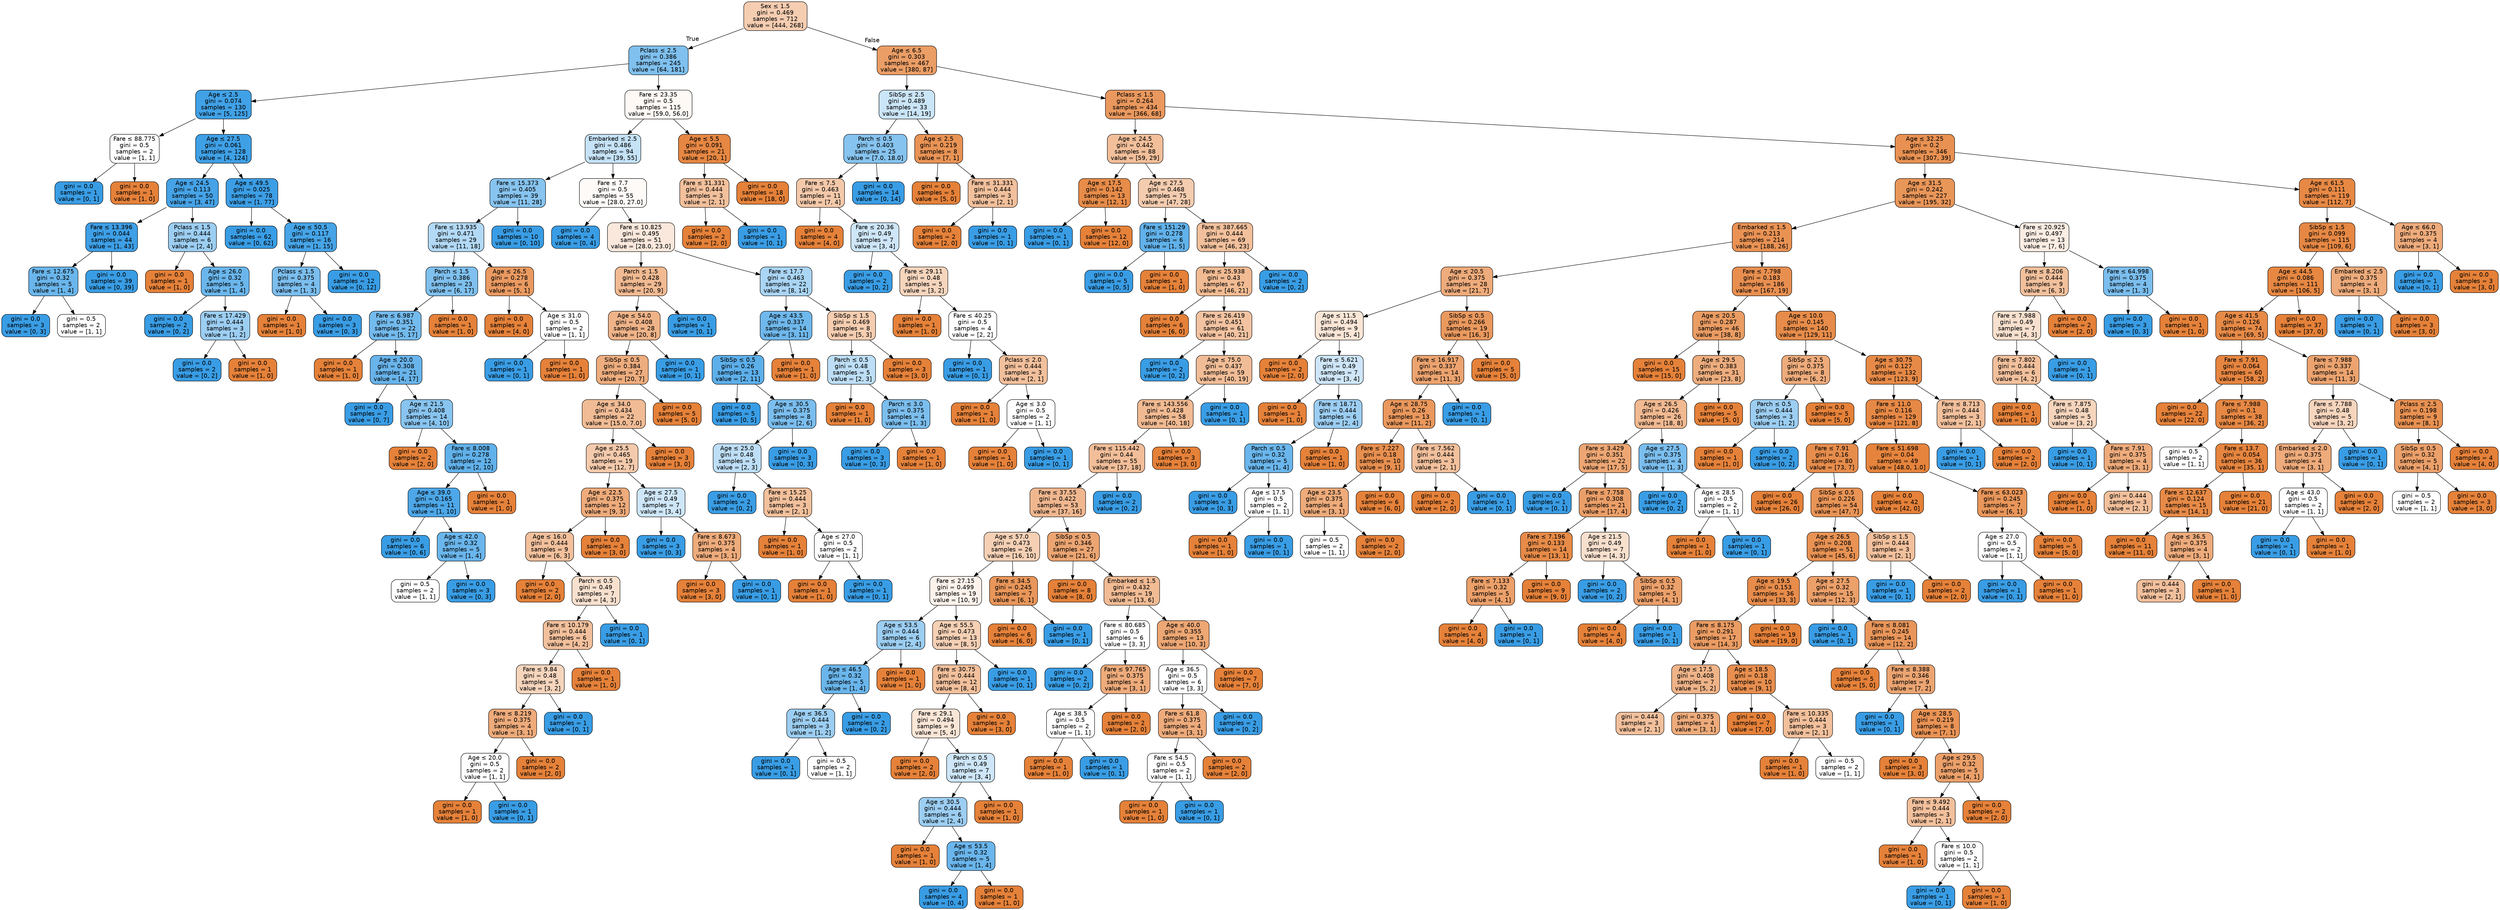 digraph Tree {
node [shape=box, style="filled, rounded", color="black", fontname="helvetica"] ;
edge [fontname="helvetica"] ;
0 [label=<Sex &le; 1.5<br/>gini = 0.469<br/>samples = 712<br/>value = [444, 268]>, fillcolor="#f5cdb1"] ;
1 [label=<Pclass &le; 2.5<br/>gini = 0.386<br/>samples = 245<br/>value = [64, 181]>, fillcolor="#7fc0ee"] ;
0 -> 1 [labeldistance=2.5, labelangle=45, headlabel="True"] ;
2 [label=<Age &le; 2.5<br/>gini = 0.074<br/>samples = 130<br/>value = [5, 125]>, fillcolor="#41a1e6"] ;
1 -> 2 ;
3 [label=<Fare &le; 88.775<br/>gini = 0.5<br/>samples = 2<br/>value = [1, 1]>, fillcolor="#ffffff"] ;
2 -> 3 ;
4 [label=<gini = 0.0<br/>samples = 1<br/>value = [0, 1]>, fillcolor="#399de5"] ;
3 -> 4 ;
5 [label=<gini = 0.0<br/>samples = 1<br/>value = [1, 0]>, fillcolor="#e58139"] ;
3 -> 5 ;
6 [label=<Age &le; 27.5<br/>gini = 0.061<br/>samples = 128<br/>value = [4, 124]>, fillcolor="#3fa0e6"] ;
2 -> 6 ;
7 [label=<Age &le; 24.5<br/>gini = 0.113<br/>samples = 50<br/>value = [3, 47]>, fillcolor="#46a3e7"] ;
6 -> 7 ;
8 [label=<Fare &le; 13.396<br/>gini = 0.044<br/>samples = 44<br/>value = [1, 43]>, fillcolor="#3e9fe6"] ;
7 -> 8 ;
9 [label=<Fare &le; 12.675<br/>gini = 0.32<br/>samples = 5<br/>value = [1, 4]>, fillcolor="#6ab6ec"] ;
8 -> 9 ;
10 [label=<gini = 0.0<br/>samples = 3<br/>value = [0, 3]>, fillcolor="#399de5"] ;
9 -> 10 ;
11 [label=<gini = 0.5<br/>samples = 2<br/>value = [1, 1]>, fillcolor="#ffffff"] ;
9 -> 11 ;
12 [label=<gini = 0.0<br/>samples = 39<br/>value = [0, 39]>, fillcolor="#399de5"] ;
8 -> 12 ;
13 [label=<Pclass &le; 1.5<br/>gini = 0.444<br/>samples = 6<br/>value = [2, 4]>, fillcolor="#9ccef2"] ;
7 -> 13 ;
14 [label=<gini = 0.0<br/>samples = 1<br/>value = [1, 0]>, fillcolor="#e58139"] ;
13 -> 14 ;
15 [label=<Age &le; 26.0<br/>gini = 0.32<br/>samples = 5<br/>value = [1, 4]>, fillcolor="#6ab6ec"] ;
13 -> 15 ;
16 [label=<gini = 0.0<br/>samples = 2<br/>value = [0, 2]>, fillcolor="#399de5"] ;
15 -> 16 ;
17 [label=<Fare &le; 17.429<br/>gini = 0.444<br/>samples = 3<br/>value = [1, 2]>, fillcolor="#9ccef2"] ;
15 -> 17 ;
18 [label=<gini = 0.0<br/>samples = 2<br/>value = [0, 2]>, fillcolor="#399de5"] ;
17 -> 18 ;
19 [label=<gini = 0.0<br/>samples = 1<br/>value = [1, 0]>, fillcolor="#e58139"] ;
17 -> 19 ;
20 [label=<Age &le; 49.5<br/>gini = 0.025<br/>samples = 78<br/>value = [1, 77]>, fillcolor="#3c9ee5"] ;
6 -> 20 ;
21 [label=<gini = 0.0<br/>samples = 62<br/>value = [0, 62]>, fillcolor="#399de5"] ;
20 -> 21 ;
22 [label=<Age &le; 50.5<br/>gini = 0.117<br/>samples = 16<br/>value = [1, 15]>, fillcolor="#46a4e7"] ;
20 -> 22 ;
23 [label=<Pclass &le; 1.5<br/>gini = 0.375<br/>samples = 4<br/>value = [1, 3]>, fillcolor="#7bbeee"] ;
22 -> 23 ;
24 [label=<gini = 0.0<br/>samples = 1<br/>value = [1, 0]>, fillcolor="#e58139"] ;
23 -> 24 ;
25 [label=<gini = 0.0<br/>samples = 3<br/>value = [0, 3]>, fillcolor="#399de5"] ;
23 -> 25 ;
26 [label=<gini = 0.0<br/>samples = 12<br/>value = [0, 12]>, fillcolor="#399de5"] ;
22 -> 26 ;
27 [label=<Fare &le; 23.35<br/>gini = 0.5<br/>samples = 115<br/>value = [59.0, 56.0]>, fillcolor="#fef9f5"] ;
1 -> 27 ;
28 [label=<Embarked &le; 2.5<br/>gini = 0.486<br/>samples = 94<br/>value = [39, 55]>, fillcolor="#c5e2f7"] ;
27 -> 28 ;
29 [label=<Fare &le; 15.373<br/>gini = 0.405<br/>samples = 39<br/>value = [11, 28]>, fillcolor="#87c4ef"] ;
28 -> 29 ;
30 [label=<Fare &le; 13.935<br/>gini = 0.471<br/>samples = 29<br/>value = [11, 18]>, fillcolor="#b2d9f5"] ;
29 -> 30 ;
31 [label=<Parch &le; 1.5<br/>gini = 0.386<br/>samples = 23<br/>value = [6, 17]>, fillcolor="#7fc0ee"] ;
30 -> 31 ;
32 [label=<Fare &le; 6.987<br/>gini = 0.351<br/>samples = 22<br/>value = [5, 17]>, fillcolor="#73baed"] ;
31 -> 32 ;
33 [label=<gini = 0.0<br/>samples = 1<br/>value = [1, 0]>, fillcolor="#e58139"] ;
32 -> 33 ;
34 [label=<Age &le; 20.0<br/>gini = 0.308<br/>samples = 21<br/>value = [4, 17]>, fillcolor="#68b4eb"] ;
32 -> 34 ;
35 [label=<gini = 0.0<br/>samples = 7<br/>value = [0, 7]>, fillcolor="#399de5"] ;
34 -> 35 ;
36 [label=<Age &le; 21.5<br/>gini = 0.408<br/>samples = 14<br/>value = [4, 10]>, fillcolor="#88c4ef"] ;
34 -> 36 ;
37 [label=<gini = 0.0<br/>samples = 2<br/>value = [2, 0]>, fillcolor="#e58139"] ;
36 -> 37 ;
38 [label=<Fare &le; 8.008<br/>gini = 0.278<br/>samples = 12<br/>value = [2, 10]>, fillcolor="#61b1ea"] ;
36 -> 38 ;
39 [label=<Age &le; 39.0<br/>gini = 0.165<br/>samples = 11<br/>value = [1, 10]>, fillcolor="#4da7e8"] ;
38 -> 39 ;
40 [label=<gini = 0.0<br/>samples = 6<br/>value = [0, 6]>, fillcolor="#399de5"] ;
39 -> 40 ;
41 [label=<Age &le; 42.0<br/>gini = 0.32<br/>samples = 5<br/>value = [1, 4]>, fillcolor="#6ab6ec"] ;
39 -> 41 ;
42 [label=<gini = 0.5<br/>samples = 2<br/>value = [1, 1]>, fillcolor="#ffffff"] ;
41 -> 42 ;
43 [label=<gini = 0.0<br/>samples = 3<br/>value = [0, 3]>, fillcolor="#399de5"] ;
41 -> 43 ;
44 [label=<gini = 0.0<br/>samples = 1<br/>value = [1, 0]>, fillcolor="#e58139"] ;
38 -> 44 ;
45 [label=<gini = 0.0<br/>samples = 1<br/>value = [1, 0]>, fillcolor="#e58139"] ;
31 -> 45 ;
46 [label=<Age &le; 26.5<br/>gini = 0.278<br/>samples = 6<br/>value = [5, 1]>, fillcolor="#ea9a61"] ;
30 -> 46 ;
47 [label=<gini = 0.0<br/>samples = 4<br/>value = [4, 0]>, fillcolor="#e58139"] ;
46 -> 47 ;
48 [label=<Age &le; 31.0<br/>gini = 0.5<br/>samples = 2<br/>value = [1, 1]>, fillcolor="#ffffff"] ;
46 -> 48 ;
49 [label=<gini = 0.0<br/>samples = 1<br/>value = [0, 1]>, fillcolor="#399de5"] ;
48 -> 49 ;
50 [label=<gini = 0.0<br/>samples = 1<br/>value = [1, 0]>, fillcolor="#e58139"] ;
48 -> 50 ;
51 [label=<gini = 0.0<br/>samples = 10<br/>value = [0, 10]>, fillcolor="#399de5"] ;
29 -> 51 ;
52 [label=<Fare &le; 7.7<br/>gini = 0.5<br/>samples = 55<br/>value = [28.0, 27.0]>, fillcolor="#fefaf8"] ;
28 -> 52 ;
53 [label=<gini = 0.0<br/>samples = 4<br/>value = [0, 4]>, fillcolor="#399de5"] ;
52 -> 53 ;
54 [label=<Fare &le; 10.825<br/>gini = 0.495<br/>samples = 51<br/>value = [28.0, 23.0]>, fillcolor="#fae8dc"] ;
52 -> 54 ;
55 [label=<Parch &le; 1.5<br/>gini = 0.428<br/>samples = 29<br/>value = [20, 9]>, fillcolor="#f1ba92"] ;
54 -> 55 ;
56 [label=<Age &le; 54.0<br/>gini = 0.408<br/>samples = 28<br/>value = [20, 8]>, fillcolor="#efb388"] ;
55 -> 56 ;
57 [label=<SibSp &le; 0.5<br/>gini = 0.384<br/>samples = 27<br/>value = [20, 7]>, fillcolor="#eead7e"] ;
56 -> 57 ;
58 [label=<Age &le; 34.0<br/>gini = 0.434<br/>samples = 22<br/>value = [15.0, 7.0]>, fillcolor="#f1bc95"] ;
57 -> 58 ;
59 [label=<Age &le; 25.5<br/>gini = 0.465<br/>samples = 19<br/>value = [12, 7]>, fillcolor="#f4caac"] ;
58 -> 59 ;
60 [label=<Age &le; 22.5<br/>gini = 0.375<br/>samples = 12<br/>value = [9, 3]>, fillcolor="#eeab7b"] ;
59 -> 60 ;
61 [label=<Age &le; 16.0<br/>gini = 0.444<br/>samples = 9<br/>value = [6, 3]>, fillcolor="#f2c09c"] ;
60 -> 61 ;
62 [label=<gini = 0.0<br/>samples = 2<br/>value = [2, 0]>, fillcolor="#e58139"] ;
61 -> 62 ;
63 [label=<Parch &le; 0.5<br/>gini = 0.49<br/>samples = 7<br/>value = [4, 3]>, fillcolor="#f8e0ce"] ;
61 -> 63 ;
64 [label=<Fare &le; 10.179<br/>gini = 0.444<br/>samples = 6<br/>value = [4, 2]>, fillcolor="#f2c09c"] ;
63 -> 64 ;
65 [label=<Fare &le; 9.84<br/>gini = 0.48<br/>samples = 5<br/>value = [3, 2]>, fillcolor="#f6d5bd"] ;
64 -> 65 ;
66 [label=<Fare &le; 8.219<br/>gini = 0.375<br/>samples = 4<br/>value = [3, 1]>, fillcolor="#eeab7b"] ;
65 -> 66 ;
67 [label=<Age &le; 20.0<br/>gini = 0.5<br/>samples = 2<br/>value = [1, 1]>, fillcolor="#ffffff"] ;
66 -> 67 ;
68 [label=<gini = 0.0<br/>samples = 1<br/>value = [1, 0]>, fillcolor="#e58139"] ;
67 -> 68 ;
69 [label=<gini = 0.0<br/>samples = 1<br/>value = [0, 1]>, fillcolor="#399de5"] ;
67 -> 69 ;
70 [label=<gini = 0.0<br/>samples = 2<br/>value = [2, 0]>, fillcolor="#e58139"] ;
66 -> 70 ;
71 [label=<gini = 0.0<br/>samples = 1<br/>value = [0, 1]>, fillcolor="#399de5"] ;
65 -> 71 ;
72 [label=<gini = 0.0<br/>samples = 1<br/>value = [1, 0]>, fillcolor="#e58139"] ;
64 -> 72 ;
73 [label=<gini = 0.0<br/>samples = 1<br/>value = [0, 1]>, fillcolor="#399de5"] ;
63 -> 73 ;
74 [label=<gini = 0.0<br/>samples = 3<br/>value = [3, 0]>, fillcolor="#e58139"] ;
60 -> 74 ;
75 [label=<Age &le; 27.5<br/>gini = 0.49<br/>samples = 7<br/>value = [3, 4]>, fillcolor="#cee6f8"] ;
59 -> 75 ;
76 [label=<gini = 0.0<br/>samples = 3<br/>value = [0, 3]>, fillcolor="#399de5"] ;
75 -> 76 ;
77 [label=<Fare &le; 8.673<br/>gini = 0.375<br/>samples = 4<br/>value = [3, 1]>, fillcolor="#eeab7b"] ;
75 -> 77 ;
78 [label=<gini = 0.0<br/>samples = 3<br/>value = [3, 0]>, fillcolor="#e58139"] ;
77 -> 78 ;
79 [label=<gini = 0.0<br/>samples = 1<br/>value = [0, 1]>, fillcolor="#399de5"] ;
77 -> 79 ;
80 [label=<gini = 0.0<br/>samples = 3<br/>value = [3, 0]>, fillcolor="#e58139"] ;
58 -> 80 ;
81 [label=<gini = 0.0<br/>samples = 5<br/>value = [5, 0]>, fillcolor="#e58139"] ;
57 -> 81 ;
82 [label=<gini = 0.0<br/>samples = 1<br/>value = [0, 1]>, fillcolor="#399de5"] ;
56 -> 82 ;
83 [label=<gini = 0.0<br/>samples = 1<br/>value = [0, 1]>, fillcolor="#399de5"] ;
55 -> 83 ;
84 [label=<Fare &le; 17.7<br/>gini = 0.463<br/>samples = 22<br/>value = [8, 14]>, fillcolor="#aad5f4"] ;
54 -> 84 ;
85 [label=<Age &le; 43.5<br/>gini = 0.337<br/>samples = 14<br/>value = [3, 11]>, fillcolor="#6fb8ec"] ;
84 -> 85 ;
86 [label=<SibSp &le; 0.5<br/>gini = 0.26<br/>samples = 13<br/>value = [2, 11]>, fillcolor="#5dafea"] ;
85 -> 86 ;
87 [label=<gini = 0.0<br/>samples = 5<br/>value = [0, 5]>, fillcolor="#399de5"] ;
86 -> 87 ;
88 [label=<Age &le; 30.5<br/>gini = 0.375<br/>samples = 8<br/>value = [2, 6]>, fillcolor="#7bbeee"] ;
86 -> 88 ;
89 [label=<Age &le; 25.0<br/>gini = 0.48<br/>samples = 5<br/>value = [2, 3]>, fillcolor="#bddef6"] ;
88 -> 89 ;
90 [label=<gini = 0.0<br/>samples = 2<br/>value = [0, 2]>, fillcolor="#399de5"] ;
89 -> 90 ;
91 [label=<Fare &le; 15.25<br/>gini = 0.444<br/>samples = 3<br/>value = [2, 1]>, fillcolor="#f2c09c"] ;
89 -> 91 ;
92 [label=<gini = 0.0<br/>samples = 1<br/>value = [1, 0]>, fillcolor="#e58139"] ;
91 -> 92 ;
93 [label=<Age &le; 27.0<br/>gini = 0.5<br/>samples = 2<br/>value = [1, 1]>, fillcolor="#ffffff"] ;
91 -> 93 ;
94 [label=<gini = 0.0<br/>samples = 1<br/>value = [1, 0]>, fillcolor="#e58139"] ;
93 -> 94 ;
95 [label=<gini = 0.0<br/>samples = 1<br/>value = [0, 1]>, fillcolor="#399de5"] ;
93 -> 95 ;
96 [label=<gini = 0.0<br/>samples = 3<br/>value = [0, 3]>, fillcolor="#399de5"] ;
88 -> 96 ;
97 [label=<gini = 0.0<br/>samples = 1<br/>value = [1, 0]>, fillcolor="#e58139"] ;
85 -> 97 ;
98 [label=<SibSp &le; 1.5<br/>gini = 0.469<br/>samples = 8<br/>value = [5, 3]>, fillcolor="#f5cdb0"] ;
84 -> 98 ;
99 [label=<Parch &le; 0.5<br/>gini = 0.48<br/>samples = 5<br/>value = [2, 3]>, fillcolor="#bddef6"] ;
98 -> 99 ;
100 [label=<gini = 0.0<br/>samples = 1<br/>value = [1, 0]>, fillcolor="#e58139"] ;
99 -> 100 ;
101 [label=<Parch &le; 3.0<br/>gini = 0.375<br/>samples = 4<br/>value = [1, 3]>, fillcolor="#7bbeee"] ;
99 -> 101 ;
102 [label=<gini = 0.0<br/>samples = 3<br/>value = [0, 3]>, fillcolor="#399de5"] ;
101 -> 102 ;
103 [label=<gini = 0.0<br/>samples = 1<br/>value = [1, 0]>, fillcolor="#e58139"] ;
101 -> 103 ;
104 [label=<gini = 0.0<br/>samples = 3<br/>value = [3, 0]>, fillcolor="#e58139"] ;
98 -> 104 ;
105 [label=<Age &le; 5.5<br/>gini = 0.091<br/>samples = 21<br/>value = [20, 1]>, fillcolor="#e68743"] ;
27 -> 105 ;
106 [label=<Fare &le; 31.331<br/>gini = 0.444<br/>samples = 3<br/>value = [2, 1]>, fillcolor="#f2c09c"] ;
105 -> 106 ;
107 [label=<gini = 0.0<br/>samples = 2<br/>value = [2, 0]>, fillcolor="#e58139"] ;
106 -> 107 ;
108 [label=<gini = 0.0<br/>samples = 1<br/>value = [0, 1]>, fillcolor="#399de5"] ;
106 -> 108 ;
109 [label=<gini = 0.0<br/>samples = 18<br/>value = [18, 0]>, fillcolor="#e58139"] ;
105 -> 109 ;
110 [label=<Age &le; 6.5<br/>gini = 0.303<br/>samples = 467<br/>value = [380, 87]>, fillcolor="#eb9e66"] ;
0 -> 110 [labeldistance=2.5, labelangle=-45, headlabel="False"] ;
111 [label=<SibSp &le; 2.5<br/>gini = 0.489<br/>samples = 33<br/>value = [14, 19]>, fillcolor="#cbe5f8"] ;
110 -> 111 ;
112 [label=<Parch &le; 0.5<br/>gini = 0.403<br/>samples = 25<br/>value = [7.0, 18.0]>, fillcolor="#86c3ef"] ;
111 -> 112 ;
113 [label=<Fare &le; 7.5<br/>gini = 0.463<br/>samples = 11<br/>value = [7, 4]>, fillcolor="#f4c9aa"] ;
112 -> 113 ;
114 [label=<gini = 0.0<br/>samples = 4<br/>value = [4, 0]>, fillcolor="#e58139"] ;
113 -> 114 ;
115 [label=<Fare &le; 20.36<br/>gini = 0.49<br/>samples = 7<br/>value = [3, 4]>, fillcolor="#cee6f8"] ;
113 -> 115 ;
116 [label=<gini = 0.0<br/>samples = 2<br/>value = [0, 2]>, fillcolor="#399de5"] ;
115 -> 116 ;
117 [label=<Fare &le; 29.11<br/>gini = 0.48<br/>samples = 5<br/>value = [3, 2]>, fillcolor="#f6d5bd"] ;
115 -> 117 ;
118 [label=<gini = 0.0<br/>samples = 1<br/>value = [1, 0]>, fillcolor="#e58139"] ;
117 -> 118 ;
119 [label=<Fare &le; 40.25<br/>gini = 0.5<br/>samples = 4<br/>value = [2, 2]>, fillcolor="#ffffff"] ;
117 -> 119 ;
120 [label=<gini = 0.0<br/>samples = 1<br/>value = [0, 1]>, fillcolor="#399de5"] ;
119 -> 120 ;
121 [label=<Pclass &le; 2.0<br/>gini = 0.444<br/>samples = 3<br/>value = [2, 1]>, fillcolor="#f2c09c"] ;
119 -> 121 ;
122 [label=<gini = 0.0<br/>samples = 1<br/>value = [1, 0]>, fillcolor="#e58139"] ;
121 -> 122 ;
123 [label=<Age &le; 3.0<br/>gini = 0.5<br/>samples = 2<br/>value = [1, 1]>, fillcolor="#ffffff"] ;
121 -> 123 ;
124 [label=<gini = 0.0<br/>samples = 1<br/>value = [1, 0]>, fillcolor="#e58139"] ;
123 -> 124 ;
125 [label=<gini = 0.0<br/>samples = 1<br/>value = [0, 1]>, fillcolor="#399de5"] ;
123 -> 125 ;
126 [label=<gini = 0.0<br/>samples = 14<br/>value = [0, 14]>, fillcolor="#399de5"] ;
112 -> 126 ;
127 [label=<Age &le; 2.5<br/>gini = 0.219<br/>samples = 8<br/>value = [7, 1]>, fillcolor="#e99355"] ;
111 -> 127 ;
128 [label=<gini = 0.0<br/>samples = 5<br/>value = [5, 0]>, fillcolor="#e58139"] ;
127 -> 128 ;
129 [label=<Fare &le; 31.331<br/>gini = 0.444<br/>samples = 3<br/>value = [2, 1]>, fillcolor="#f2c09c"] ;
127 -> 129 ;
130 [label=<gini = 0.0<br/>samples = 2<br/>value = [2, 0]>, fillcolor="#e58139"] ;
129 -> 130 ;
131 [label=<gini = 0.0<br/>samples = 1<br/>value = [0, 1]>, fillcolor="#399de5"] ;
129 -> 131 ;
132 [label=<Pclass &le; 1.5<br/>gini = 0.264<br/>samples = 434<br/>value = [366, 68]>, fillcolor="#ea985e"] ;
110 -> 132 ;
133 [label=<Age &le; 24.5<br/>gini = 0.442<br/>samples = 88<br/>value = [59, 29]>, fillcolor="#f2bf9a"] ;
132 -> 133 ;
134 [label=<Age &le; 17.5<br/>gini = 0.142<br/>samples = 13<br/>value = [12, 1]>, fillcolor="#e78c49"] ;
133 -> 134 ;
135 [label=<gini = 0.0<br/>samples = 1<br/>value = [0, 1]>, fillcolor="#399de5"] ;
134 -> 135 ;
136 [label=<gini = 0.0<br/>samples = 12<br/>value = [12, 0]>, fillcolor="#e58139"] ;
134 -> 136 ;
137 [label=<Age &le; 27.5<br/>gini = 0.468<br/>samples = 75<br/>value = [47, 28]>, fillcolor="#f4ccaf"] ;
133 -> 137 ;
138 [label=<Fare &le; 151.29<br/>gini = 0.278<br/>samples = 6<br/>value = [1, 5]>, fillcolor="#61b1ea"] ;
137 -> 138 ;
139 [label=<gini = 0.0<br/>samples = 5<br/>value = [0, 5]>, fillcolor="#399de5"] ;
138 -> 139 ;
140 [label=<gini = 0.0<br/>samples = 1<br/>value = [1, 0]>, fillcolor="#e58139"] ;
138 -> 140 ;
141 [label=<Fare &le; 387.665<br/>gini = 0.444<br/>samples = 69<br/>value = [46, 23]>, fillcolor="#f2c09c"] ;
137 -> 141 ;
142 [label=<Fare &le; 25.938<br/>gini = 0.43<br/>samples = 67<br/>value = [46, 21]>, fillcolor="#f1bb93"] ;
141 -> 142 ;
143 [label=<gini = 0.0<br/>samples = 6<br/>value = [6, 0]>, fillcolor="#e58139"] ;
142 -> 143 ;
144 [label=<Fare &le; 26.419<br/>gini = 0.451<br/>samples = 61<br/>value = [40, 21]>, fillcolor="#f3c3a1"] ;
142 -> 144 ;
145 [label=<gini = 0.0<br/>samples = 2<br/>value = [0, 2]>, fillcolor="#399de5"] ;
144 -> 145 ;
146 [label=<Age &le; 75.0<br/>gini = 0.437<br/>samples = 59<br/>value = [40, 19]>, fillcolor="#f1bd97"] ;
144 -> 146 ;
147 [label=<Fare &le; 143.556<br/>gini = 0.428<br/>samples = 58<br/>value = [40, 18]>, fillcolor="#f1ba92"] ;
146 -> 147 ;
148 [label=<Fare &le; 115.442<br/>gini = 0.44<br/>samples = 55<br/>value = [37, 18]>, fillcolor="#f2be99"] ;
147 -> 148 ;
149 [label=<Fare &le; 37.55<br/>gini = 0.422<br/>samples = 53<br/>value = [37, 16]>, fillcolor="#f0b78f"] ;
148 -> 149 ;
150 [label=<Age &le; 57.0<br/>gini = 0.473<br/>samples = 26<br/>value = [16, 10]>, fillcolor="#f5d0b5"] ;
149 -> 150 ;
151 [label=<Fare &le; 27.15<br/>gini = 0.499<br/>samples = 19<br/>value = [10, 9]>, fillcolor="#fcf2eb"] ;
150 -> 151 ;
152 [label=<Age &le; 53.5<br/>gini = 0.444<br/>samples = 6<br/>value = [2, 4]>, fillcolor="#9ccef2"] ;
151 -> 152 ;
153 [label=<Age &le; 46.5<br/>gini = 0.32<br/>samples = 5<br/>value = [1, 4]>, fillcolor="#6ab6ec"] ;
152 -> 153 ;
154 [label=<Age &le; 36.5<br/>gini = 0.444<br/>samples = 3<br/>value = [1, 2]>, fillcolor="#9ccef2"] ;
153 -> 154 ;
155 [label=<gini = 0.0<br/>samples = 1<br/>value = [0, 1]>, fillcolor="#399de5"] ;
154 -> 155 ;
156 [label=<gini = 0.5<br/>samples = 2<br/>value = [1, 1]>, fillcolor="#ffffff"] ;
154 -> 156 ;
157 [label=<gini = 0.0<br/>samples = 2<br/>value = [0, 2]>, fillcolor="#399de5"] ;
153 -> 157 ;
158 [label=<gini = 0.0<br/>samples = 1<br/>value = [1, 0]>, fillcolor="#e58139"] ;
152 -> 158 ;
159 [label=<Age &le; 55.5<br/>gini = 0.473<br/>samples = 13<br/>value = [8, 5]>, fillcolor="#f5d0b5"] ;
151 -> 159 ;
160 [label=<Fare &le; 30.75<br/>gini = 0.444<br/>samples = 12<br/>value = [8, 4]>, fillcolor="#f2c09c"] ;
159 -> 160 ;
161 [label=<Fare &le; 29.1<br/>gini = 0.494<br/>samples = 9<br/>value = [5, 4]>, fillcolor="#fae6d7"] ;
160 -> 161 ;
162 [label=<gini = 0.0<br/>samples = 2<br/>value = [2, 0]>, fillcolor="#e58139"] ;
161 -> 162 ;
163 [label=<Parch &le; 0.5<br/>gini = 0.49<br/>samples = 7<br/>value = [3, 4]>, fillcolor="#cee6f8"] ;
161 -> 163 ;
164 [label=<Age &le; 30.5<br/>gini = 0.444<br/>samples = 6<br/>value = [2, 4]>, fillcolor="#9ccef2"] ;
163 -> 164 ;
165 [label=<gini = 0.0<br/>samples = 1<br/>value = [1, 0]>, fillcolor="#e58139"] ;
164 -> 165 ;
166 [label=<Age &le; 53.5<br/>gini = 0.32<br/>samples = 5<br/>value = [1, 4]>, fillcolor="#6ab6ec"] ;
164 -> 166 ;
167 [label=<gini = 0.0<br/>samples = 4<br/>value = [0, 4]>, fillcolor="#399de5"] ;
166 -> 167 ;
168 [label=<gini = 0.0<br/>samples = 1<br/>value = [1, 0]>, fillcolor="#e58139"] ;
166 -> 168 ;
169 [label=<gini = 0.0<br/>samples = 1<br/>value = [1, 0]>, fillcolor="#e58139"] ;
163 -> 169 ;
170 [label=<gini = 0.0<br/>samples = 3<br/>value = [3, 0]>, fillcolor="#e58139"] ;
160 -> 170 ;
171 [label=<gini = 0.0<br/>samples = 1<br/>value = [0, 1]>, fillcolor="#399de5"] ;
159 -> 171 ;
172 [label=<Fare &le; 34.5<br/>gini = 0.245<br/>samples = 7<br/>value = [6, 1]>, fillcolor="#e9965a"] ;
150 -> 172 ;
173 [label=<gini = 0.0<br/>samples = 6<br/>value = [6, 0]>, fillcolor="#e58139"] ;
172 -> 173 ;
174 [label=<gini = 0.0<br/>samples = 1<br/>value = [0, 1]>, fillcolor="#399de5"] ;
172 -> 174 ;
175 [label=<SibSp &le; 0.5<br/>gini = 0.346<br/>samples = 27<br/>value = [21, 6]>, fillcolor="#eca572"] ;
149 -> 175 ;
176 [label=<gini = 0.0<br/>samples = 8<br/>value = [8, 0]>, fillcolor="#e58139"] ;
175 -> 176 ;
177 [label=<Embarked &le; 1.5<br/>gini = 0.432<br/>samples = 19<br/>value = [13, 6]>, fillcolor="#f1bb94"] ;
175 -> 177 ;
178 [label=<Fare &le; 80.685<br/>gini = 0.5<br/>samples = 6<br/>value = [3, 3]>, fillcolor="#ffffff"] ;
177 -> 178 ;
179 [label=<gini = 0.0<br/>samples = 2<br/>value = [0, 2]>, fillcolor="#399de5"] ;
178 -> 179 ;
180 [label=<Fare &le; 97.765<br/>gini = 0.375<br/>samples = 4<br/>value = [3, 1]>, fillcolor="#eeab7b"] ;
178 -> 180 ;
181 [label=<Age &le; 38.5<br/>gini = 0.5<br/>samples = 2<br/>value = [1, 1]>, fillcolor="#ffffff"] ;
180 -> 181 ;
182 [label=<gini = 0.0<br/>samples = 1<br/>value = [1, 0]>, fillcolor="#e58139"] ;
181 -> 182 ;
183 [label=<gini = 0.0<br/>samples = 1<br/>value = [0, 1]>, fillcolor="#399de5"] ;
181 -> 183 ;
184 [label=<gini = 0.0<br/>samples = 2<br/>value = [2, 0]>, fillcolor="#e58139"] ;
180 -> 184 ;
185 [label=<Age &le; 40.0<br/>gini = 0.355<br/>samples = 13<br/>value = [10, 3]>, fillcolor="#eda774"] ;
177 -> 185 ;
186 [label=<Age &le; 36.5<br/>gini = 0.5<br/>samples = 6<br/>value = [3, 3]>, fillcolor="#ffffff"] ;
185 -> 186 ;
187 [label=<Fare &le; 61.8<br/>gini = 0.375<br/>samples = 4<br/>value = [3, 1]>, fillcolor="#eeab7b"] ;
186 -> 187 ;
188 [label=<Fare &le; 54.5<br/>gini = 0.5<br/>samples = 2<br/>value = [1, 1]>, fillcolor="#ffffff"] ;
187 -> 188 ;
189 [label=<gini = 0.0<br/>samples = 1<br/>value = [1, 0]>, fillcolor="#e58139"] ;
188 -> 189 ;
190 [label=<gini = 0.0<br/>samples = 1<br/>value = [0, 1]>, fillcolor="#399de5"] ;
188 -> 190 ;
191 [label=<gini = 0.0<br/>samples = 2<br/>value = [2, 0]>, fillcolor="#e58139"] ;
187 -> 191 ;
192 [label=<gini = 0.0<br/>samples = 2<br/>value = [0, 2]>, fillcolor="#399de5"] ;
186 -> 192 ;
193 [label=<gini = 0.0<br/>samples = 7<br/>value = [7, 0]>, fillcolor="#e58139"] ;
185 -> 193 ;
194 [label=<gini = 0.0<br/>samples = 2<br/>value = [0, 2]>, fillcolor="#399de5"] ;
148 -> 194 ;
195 [label=<gini = 0.0<br/>samples = 3<br/>value = [3, 0]>, fillcolor="#e58139"] ;
147 -> 195 ;
196 [label=<gini = 0.0<br/>samples = 1<br/>value = [0, 1]>, fillcolor="#399de5"] ;
146 -> 196 ;
197 [label=<gini = 0.0<br/>samples = 2<br/>value = [0, 2]>, fillcolor="#399de5"] ;
141 -> 197 ;
198 [label=<Age &le; 32.25<br/>gini = 0.2<br/>samples = 346<br/>value = [307, 39]>, fillcolor="#e89152"] ;
132 -> 198 ;
199 [label=<Age &le; 31.5<br/>gini = 0.242<br/>samples = 227<br/>value = [195, 32]>, fillcolor="#e99659"] ;
198 -> 199 ;
200 [label=<Embarked &le; 1.5<br/>gini = 0.213<br/>samples = 214<br/>value = [188, 26]>, fillcolor="#e99254"] ;
199 -> 200 ;
201 [label=<Age &le; 20.5<br/>gini = 0.375<br/>samples = 28<br/>value = [21, 7]>, fillcolor="#eeab7b"] ;
200 -> 201 ;
202 [label=<Age &le; 11.5<br/>gini = 0.494<br/>samples = 9<br/>value = [5, 4]>, fillcolor="#fae6d7"] ;
201 -> 202 ;
203 [label=<gini = 0.0<br/>samples = 2<br/>value = [2, 0]>, fillcolor="#e58139"] ;
202 -> 203 ;
204 [label=<Fare &le; 5.621<br/>gini = 0.49<br/>samples = 7<br/>value = [3, 4]>, fillcolor="#cee6f8"] ;
202 -> 204 ;
205 [label=<gini = 0.0<br/>samples = 1<br/>value = [1, 0]>, fillcolor="#e58139"] ;
204 -> 205 ;
206 [label=<Fare &le; 18.71<br/>gini = 0.444<br/>samples = 6<br/>value = [2, 4]>, fillcolor="#9ccef2"] ;
204 -> 206 ;
207 [label=<Parch &le; 0.5<br/>gini = 0.32<br/>samples = 5<br/>value = [1, 4]>, fillcolor="#6ab6ec"] ;
206 -> 207 ;
208 [label=<gini = 0.0<br/>samples = 3<br/>value = [0, 3]>, fillcolor="#399de5"] ;
207 -> 208 ;
209 [label=<Age &le; 17.5<br/>gini = 0.5<br/>samples = 2<br/>value = [1, 1]>, fillcolor="#ffffff"] ;
207 -> 209 ;
210 [label=<gini = 0.0<br/>samples = 1<br/>value = [1, 0]>, fillcolor="#e58139"] ;
209 -> 210 ;
211 [label=<gini = 0.0<br/>samples = 1<br/>value = [0, 1]>, fillcolor="#399de5"] ;
209 -> 211 ;
212 [label=<gini = 0.0<br/>samples = 1<br/>value = [1, 0]>, fillcolor="#e58139"] ;
206 -> 212 ;
213 [label=<SibSp &le; 0.5<br/>gini = 0.266<br/>samples = 19<br/>value = [16, 3]>, fillcolor="#ea995e"] ;
201 -> 213 ;
214 [label=<Fare &le; 16.917<br/>gini = 0.337<br/>samples = 14<br/>value = [11, 3]>, fillcolor="#eca36f"] ;
213 -> 214 ;
215 [label=<Age &le; 28.75<br/>gini = 0.26<br/>samples = 13<br/>value = [11, 2]>, fillcolor="#ea985d"] ;
214 -> 215 ;
216 [label=<Fare &le; 7.227<br/>gini = 0.18<br/>samples = 10<br/>value = [9, 1]>, fillcolor="#e88f4f"] ;
215 -> 216 ;
217 [label=<Age &le; 23.5<br/>gini = 0.375<br/>samples = 4<br/>value = [3, 1]>, fillcolor="#eeab7b"] ;
216 -> 217 ;
218 [label=<gini = 0.5<br/>samples = 2<br/>value = [1, 1]>, fillcolor="#ffffff"] ;
217 -> 218 ;
219 [label=<gini = 0.0<br/>samples = 2<br/>value = [2, 0]>, fillcolor="#e58139"] ;
217 -> 219 ;
220 [label=<gini = 0.0<br/>samples = 6<br/>value = [6, 0]>, fillcolor="#e58139"] ;
216 -> 220 ;
221 [label=<Fare &le; 7.562<br/>gini = 0.444<br/>samples = 3<br/>value = [2, 1]>, fillcolor="#f2c09c"] ;
215 -> 221 ;
222 [label=<gini = 0.0<br/>samples = 2<br/>value = [2, 0]>, fillcolor="#e58139"] ;
221 -> 222 ;
223 [label=<gini = 0.0<br/>samples = 1<br/>value = [0, 1]>, fillcolor="#399de5"] ;
221 -> 223 ;
224 [label=<gini = 0.0<br/>samples = 1<br/>value = [0, 1]>, fillcolor="#399de5"] ;
214 -> 224 ;
225 [label=<gini = 0.0<br/>samples = 5<br/>value = [5, 0]>, fillcolor="#e58139"] ;
213 -> 225 ;
226 [label=<Fare &le; 7.798<br/>gini = 0.183<br/>samples = 186<br/>value = [167, 19]>, fillcolor="#e88f50"] ;
200 -> 226 ;
227 [label=<Age &le; 20.5<br/>gini = 0.287<br/>samples = 46<br/>value = [38, 8]>, fillcolor="#ea9c63"] ;
226 -> 227 ;
228 [label=<gini = 0.0<br/>samples = 15<br/>value = [15, 0]>, fillcolor="#e58139"] ;
227 -> 228 ;
229 [label=<Age &le; 29.5<br/>gini = 0.383<br/>samples = 31<br/>value = [23, 8]>, fillcolor="#eead7e"] ;
227 -> 229 ;
230 [label=<Age &le; 26.5<br/>gini = 0.426<br/>samples = 26<br/>value = [18, 8]>, fillcolor="#f1b991"] ;
229 -> 230 ;
231 [label=<Fare &le; 3.429<br/>gini = 0.351<br/>samples = 22<br/>value = [17, 5]>, fillcolor="#eda673"] ;
230 -> 231 ;
232 [label=<gini = 0.0<br/>samples = 1<br/>value = [0, 1]>, fillcolor="#399de5"] ;
231 -> 232 ;
233 [label=<Fare &le; 7.758<br/>gini = 0.308<br/>samples = 21<br/>value = [17, 4]>, fillcolor="#eb9f68"] ;
231 -> 233 ;
234 [label=<Fare &le; 7.196<br/>gini = 0.133<br/>samples = 14<br/>value = [13, 1]>, fillcolor="#e78b48"] ;
233 -> 234 ;
235 [label=<Fare &le; 7.133<br/>gini = 0.32<br/>samples = 5<br/>value = [4, 1]>, fillcolor="#eca06a"] ;
234 -> 235 ;
236 [label=<gini = 0.0<br/>samples = 4<br/>value = [4, 0]>, fillcolor="#e58139"] ;
235 -> 236 ;
237 [label=<gini = 0.0<br/>samples = 1<br/>value = [0, 1]>, fillcolor="#399de5"] ;
235 -> 237 ;
238 [label=<gini = 0.0<br/>samples = 9<br/>value = [9, 0]>, fillcolor="#e58139"] ;
234 -> 238 ;
239 [label=<Age &le; 21.5<br/>gini = 0.49<br/>samples = 7<br/>value = [4, 3]>, fillcolor="#f8e0ce"] ;
233 -> 239 ;
240 [label=<gini = 0.0<br/>samples = 2<br/>value = [0, 2]>, fillcolor="#399de5"] ;
239 -> 240 ;
241 [label=<SibSp &le; 0.5<br/>gini = 0.32<br/>samples = 5<br/>value = [4, 1]>, fillcolor="#eca06a"] ;
239 -> 241 ;
242 [label=<gini = 0.0<br/>samples = 4<br/>value = [4, 0]>, fillcolor="#e58139"] ;
241 -> 242 ;
243 [label=<gini = 0.0<br/>samples = 1<br/>value = [0, 1]>, fillcolor="#399de5"] ;
241 -> 243 ;
244 [label=<Age &le; 27.5<br/>gini = 0.375<br/>samples = 4<br/>value = [1, 3]>, fillcolor="#7bbeee"] ;
230 -> 244 ;
245 [label=<gini = 0.0<br/>samples = 2<br/>value = [0, 2]>, fillcolor="#399de5"] ;
244 -> 245 ;
246 [label=<Age &le; 28.5<br/>gini = 0.5<br/>samples = 2<br/>value = [1, 1]>, fillcolor="#ffffff"] ;
244 -> 246 ;
247 [label=<gini = 0.0<br/>samples = 1<br/>value = [1, 0]>, fillcolor="#e58139"] ;
246 -> 247 ;
248 [label=<gini = 0.0<br/>samples = 1<br/>value = [0, 1]>, fillcolor="#399de5"] ;
246 -> 248 ;
249 [label=<gini = 0.0<br/>samples = 5<br/>value = [5, 0]>, fillcolor="#e58139"] ;
229 -> 249 ;
250 [label=<Age &le; 10.0<br/>gini = 0.145<br/>samples = 140<br/>value = [129, 11]>, fillcolor="#e78c4a"] ;
226 -> 250 ;
251 [label=<SibSp &le; 2.5<br/>gini = 0.375<br/>samples = 8<br/>value = [6, 2]>, fillcolor="#eeab7b"] ;
250 -> 251 ;
252 [label=<Parch &le; 0.5<br/>gini = 0.444<br/>samples = 3<br/>value = [1, 2]>, fillcolor="#9ccef2"] ;
251 -> 252 ;
253 [label=<gini = 0.0<br/>samples = 1<br/>value = [1, 0]>, fillcolor="#e58139"] ;
252 -> 253 ;
254 [label=<gini = 0.0<br/>samples = 2<br/>value = [0, 2]>, fillcolor="#399de5"] ;
252 -> 254 ;
255 [label=<gini = 0.0<br/>samples = 5<br/>value = [5, 0]>, fillcolor="#e58139"] ;
251 -> 255 ;
256 [label=<Age &le; 30.75<br/>gini = 0.127<br/>samples = 132<br/>value = [123, 9]>, fillcolor="#e78a47"] ;
250 -> 256 ;
257 [label=<Fare &le; 11.0<br/>gini = 0.116<br/>samples = 129<br/>value = [121, 8]>, fillcolor="#e78946"] ;
256 -> 257 ;
258 [label=<Fare &le; 7.91<br/>gini = 0.16<br/>samples = 80<br/>value = [73, 7]>, fillcolor="#e78d4c"] ;
257 -> 258 ;
259 [label=<gini = 0.0<br/>samples = 26<br/>value = [26, 0]>, fillcolor="#e58139"] ;
258 -> 259 ;
260 [label=<SibSp &le; 0.5<br/>gini = 0.226<br/>samples = 54<br/>value = [47, 7]>, fillcolor="#e99456"] ;
258 -> 260 ;
261 [label=<Age &le; 26.5<br/>gini = 0.208<br/>samples = 51<br/>value = [45, 6]>, fillcolor="#e89253"] ;
260 -> 261 ;
262 [label=<Age &le; 19.5<br/>gini = 0.153<br/>samples = 36<br/>value = [33, 3]>, fillcolor="#e78c4b"] ;
261 -> 262 ;
263 [label=<Fare &le; 8.175<br/>gini = 0.291<br/>samples = 17<br/>value = [14, 3]>, fillcolor="#eb9c63"] ;
262 -> 263 ;
264 [label=<Age &le; 17.5<br/>gini = 0.408<br/>samples = 7<br/>value = [5, 2]>, fillcolor="#efb388"] ;
263 -> 264 ;
265 [label=<gini = 0.444<br/>samples = 3<br/>value = [2, 1]>, fillcolor="#f2c09c"] ;
264 -> 265 ;
266 [label=<gini = 0.375<br/>samples = 4<br/>value = [3, 1]>, fillcolor="#eeab7b"] ;
264 -> 266 ;
267 [label=<Age &le; 18.5<br/>gini = 0.18<br/>samples = 10<br/>value = [9, 1]>, fillcolor="#e88f4f"] ;
263 -> 267 ;
268 [label=<gini = 0.0<br/>samples = 7<br/>value = [7, 0]>, fillcolor="#e58139"] ;
267 -> 268 ;
269 [label=<Fare &le; 10.335<br/>gini = 0.444<br/>samples = 3<br/>value = [2, 1]>, fillcolor="#f2c09c"] ;
267 -> 269 ;
270 [label=<gini = 0.0<br/>samples = 1<br/>value = [1, 0]>, fillcolor="#e58139"] ;
269 -> 270 ;
271 [label=<gini = 0.5<br/>samples = 2<br/>value = [1, 1]>, fillcolor="#ffffff"] ;
269 -> 271 ;
272 [label=<gini = 0.0<br/>samples = 19<br/>value = [19, 0]>, fillcolor="#e58139"] ;
262 -> 272 ;
273 [label=<Age &le; 27.5<br/>gini = 0.32<br/>samples = 15<br/>value = [12, 3]>, fillcolor="#eca06a"] ;
261 -> 273 ;
274 [label=<gini = 0.0<br/>samples = 1<br/>value = [0, 1]>, fillcolor="#399de5"] ;
273 -> 274 ;
275 [label=<Fare &le; 8.081<br/>gini = 0.245<br/>samples = 14<br/>value = [12, 2]>, fillcolor="#e9965a"] ;
273 -> 275 ;
276 [label=<gini = 0.0<br/>samples = 5<br/>value = [5, 0]>, fillcolor="#e58139"] ;
275 -> 276 ;
277 [label=<Fare &le; 8.388<br/>gini = 0.346<br/>samples = 9<br/>value = [7, 2]>, fillcolor="#eca572"] ;
275 -> 277 ;
278 [label=<gini = 0.0<br/>samples = 1<br/>value = [0, 1]>, fillcolor="#399de5"] ;
277 -> 278 ;
279 [label=<Age &le; 28.5<br/>gini = 0.219<br/>samples = 8<br/>value = [7, 1]>, fillcolor="#e99355"] ;
277 -> 279 ;
280 [label=<gini = 0.0<br/>samples = 3<br/>value = [3, 0]>, fillcolor="#e58139"] ;
279 -> 280 ;
281 [label=<Age &le; 29.5<br/>gini = 0.32<br/>samples = 5<br/>value = [4, 1]>, fillcolor="#eca06a"] ;
279 -> 281 ;
282 [label=<Fare &le; 9.492<br/>gini = 0.444<br/>samples = 3<br/>value = [2, 1]>, fillcolor="#f2c09c"] ;
281 -> 282 ;
283 [label=<gini = 0.0<br/>samples = 1<br/>value = [1, 0]>, fillcolor="#e58139"] ;
282 -> 283 ;
284 [label=<Fare &le; 10.0<br/>gini = 0.5<br/>samples = 2<br/>value = [1, 1]>, fillcolor="#ffffff"] ;
282 -> 284 ;
285 [label=<gini = 0.0<br/>samples = 1<br/>value = [0, 1]>, fillcolor="#399de5"] ;
284 -> 285 ;
286 [label=<gini = 0.0<br/>samples = 1<br/>value = [1, 0]>, fillcolor="#e58139"] ;
284 -> 286 ;
287 [label=<gini = 0.0<br/>samples = 2<br/>value = [2, 0]>, fillcolor="#e58139"] ;
281 -> 287 ;
288 [label=<SibSp &le; 1.5<br/>gini = 0.444<br/>samples = 3<br/>value = [2, 1]>, fillcolor="#f2c09c"] ;
260 -> 288 ;
289 [label=<gini = 0.0<br/>samples = 1<br/>value = [0, 1]>, fillcolor="#399de5"] ;
288 -> 289 ;
290 [label=<gini = 0.0<br/>samples = 2<br/>value = [2, 0]>, fillcolor="#e58139"] ;
288 -> 290 ;
291 [label=<Fare &le; 51.698<br/>gini = 0.04<br/>samples = 49<br/>value = [48.0, 1.0]>, fillcolor="#e6843d"] ;
257 -> 291 ;
292 [label=<gini = 0.0<br/>samples = 42<br/>value = [42, 0]>, fillcolor="#e58139"] ;
291 -> 292 ;
293 [label=<Fare &le; 63.023<br/>gini = 0.245<br/>samples = 7<br/>value = [6, 1]>, fillcolor="#e9965a"] ;
291 -> 293 ;
294 [label=<Age &le; 27.0<br/>gini = 0.5<br/>samples = 2<br/>value = [1, 1]>, fillcolor="#ffffff"] ;
293 -> 294 ;
295 [label=<gini = 0.0<br/>samples = 1<br/>value = [0, 1]>, fillcolor="#399de5"] ;
294 -> 295 ;
296 [label=<gini = 0.0<br/>samples = 1<br/>value = [1, 0]>, fillcolor="#e58139"] ;
294 -> 296 ;
297 [label=<gini = 0.0<br/>samples = 5<br/>value = [5, 0]>, fillcolor="#e58139"] ;
293 -> 297 ;
298 [label=<Fare &le; 8.713<br/>gini = 0.444<br/>samples = 3<br/>value = [2, 1]>, fillcolor="#f2c09c"] ;
256 -> 298 ;
299 [label=<gini = 0.0<br/>samples = 1<br/>value = [0, 1]>, fillcolor="#399de5"] ;
298 -> 299 ;
300 [label=<gini = 0.0<br/>samples = 2<br/>value = [2, 0]>, fillcolor="#e58139"] ;
298 -> 300 ;
301 [label=<Fare &le; 20.925<br/>gini = 0.497<br/>samples = 13<br/>value = [7, 6]>, fillcolor="#fbede3"] ;
199 -> 301 ;
302 [label=<Fare &le; 8.206<br/>gini = 0.444<br/>samples = 9<br/>value = [6, 3]>, fillcolor="#f2c09c"] ;
301 -> 302 ;
303 [label=<Fare &le; 7.988<br/>gini = 0.49<br/>samples = 7<br/>value = [4, 3]>, fillcolor="#f8e0ce"] ;
302 -> 303 ;
304 [label=<Fare &le; 7.802<br/>gini = 0.444<br/>samples = 6<br/>value = [4, 2]>, fillcolor="#f2c09c"] ;
303 -> 304 ;
305 [label=<gini = 0.0<br/>samples = 1<br/>value = [1, 0]>, fillcolor="#e58139"] ;
304 -> 305 ;
306 [label=<Fare &le; 7.875<br/>gini = 0.48<br/>samples = 5<br/>value = [3, 2]>, fillcolor="#f6d5bd"] ;
304 -> 306 ;
307 [label=<gini = 0.0<br/>samples = 1<br/>value = [0, 1]>, fillcolor="#399de5"] ;
306 -> 307 ;
308 [label=<Fare &le; 7.91<br/>gini = 0.375<br/>samples = 4<br/>value = [3, 1]>, fillcolor="#eeab7b"] ;
306 -> 308 ;
309 [label=<gini = 0.0<br/>samples = 1<br/>value = [1, 0]>, fillcolor="#e58139"] ;
308 -> 309 ;
310 [label=<gini = 0.444<br/>samples = 3<br/>value = [2, 1]>, fillcolor="#f2c09c"] ;
308 -> 310 ;
311 [label=<gini = 0.0<br/>samples = 1<br/>value = [0, 1]>, fillcolor="#399de5"] ;
303 -> 311 ;
312 [label=<gini = 0.0<br/>samples = 2<br/>value = [2, 0]>, fillcolor="#e58139"] ;
302 -> 312 ;
313 [label=<Fare &le; 64.998<br/>gini = 0.375<br/>samples = 4<br/>value = [1, 3]>, fillcolor="#7bbeee"] ;
301 -> 313 ;
314 [label=<gini = 0.0<br/>samples = 3<br/>value = [0, 3]>, fillcolor="#399de5"] ;
313 -> 314 ;
315 [label=<gini = 0.0<br/>samples = 1<br/>value = [1, 0]>, fillcolor="#e58139"] ;
313 -> 315 ;
316 [label=<Age &le; 61.5<br/>gini = 0.111<br/>samples = 119<br/>value = [112, 7]>, fillcolor="#e78945"] ;
198 -> 316 ;
317 [label=<SibSp &le; 1.5<br/>gini = 0.099<br/>samples = 115<br/>value = [109, 6]>, fillcolor="#e68844"] ;
316 -> 317 ;
318 [label=<Age &le; 44.5<br/>gini = 0.086<br/>samples = 111<br/>value = [106, 5]>, fillcolor="#e68742"] ;
317 -> 318 ;
319 [label=<Age &le; 41.5<br/>gini = 0.126<br/>samples = 74<br/>value = [69, 5]>, fillcolor="#e78a47"] ;
318 -> 319 ;
320 [label=<Fare &le; 7.91<br/>gini = 0.064<br/>samples = 60<br/>value = [58, 2]>, fillcolor="#e68540"] ;
319 -> 320 ;
321 [label=<gini = 0.0<br/>samples = 22<br/>value = [22, 0]>, fillcolor="#e58139"] ;
320 -> 321 ;
322 [label=<Fare &le; 7.988<br/>gini = 0.1<br/>samples = 38<br/>value = [36, 2]>, fillcolor="#e68844"] ;
320 -> 322 ;
323 [label=<gini = 0.5<br/>samples = 2<br/>value = [1, 1]>, fillcolor="#ffffff"] ;
322 -> 323 ;
324 [label=<Fare &le; 13.7<br/>gini = 0.054<br/>samples = 36<br/>value = [35, 1]>, fillcolor="#e6853f"] ;
322 -> 324 ;
325 [label=<Fare &le; 12.637<br/>gini = 0.124<br/>samples = 15<br/>value = [14, 1]>, fillcolor="#e78a47"] ;
324 -> 325 ;
326 [label=<gini = 0.0<br/>samples = 11<br/>value = [11, 0]>, fillcolor="#e58139"] ;
325 -> 326 ;
327 [label=<Age &le; 36.5<br/>gini = 0.375<br/>samples = 4<br/>value = [3, 1]>, fillcolor="#eeab7b"] ;
325 -> 327 ;
328 [label=<gini = 0.444<br/>samples = 3<br/>value = [2, 1]>, fillcolor="#f2c09c"] ;
327 -> 328 ;
329 [label=<gini = 0.0<br/>samples = 1<br/>value = [1, 0]>, fillcolor="#e58139"] ;
327 -> 329 ;
330 [label=<gini = 0.0<br/>samples = 21<br/>value = [21, 0]>, fillcolor="#e58139"] ;
324 -> 330 ;
331 [label=<Fare &le; 7.988<br/>gini = 0.337<br/>samples = 14<br/>value = [11, 3]>, fillcolor="#eca36f"] ;
319 -> 331 ;
332 [label=<Fare &le; 7.788<br/>gini = 0.48<br/>samples = 5<br/>value = [3, 2]>, fillcolor="#f6d5bd"] ;
331 -> 332 ;
333 [label=<Embarked &le; 2.0<br/>gini = 0.375<br/>samples = 4<br/>value = [3, 1]>, fillcolor="#eeab7b"] ;
332 -> 333 ;
334 [label=<Age &le; 43.0<br/>gini = 0.5<br/>samples = 2<br/>value = [1, 1]>, fillcolor="#ffffff"] ;
333 -> 334 ;
335 [label=<gini = 0.0<br/>samples = 1<br/>value = [0, 1]>, fillcolor="#399de5"] ;
334 -> 335 ;
336 [label=<gini = 0.0<br/>samples = 1<br/>value = [1, 0]>, fillcolor="#e58139"] ;
334 -> 336 ;
337 [label=<gini = 0.0<br/>samples = 2<br/>value = [2, 0]>, fillcolor="#e58139"] ;
333 -> 337 ;
338 [label=<gini = 0.0<br/>samples = 1<br/>value = [0, 1]>, fillcolor="#399de5"] ;
332 -> 338 ;
339 [label=<Pclass &le; 2.5<br/>gini = 0.198<br/>samples = 9<br/>value = [8, 1]>, fillcolor="#e89152"] ;
331 -> 339 ;
340 [label=<SibSp &le; 0.5<br/>gini = 0.32<br/>samples = 5<br/>value = [4, 1]>, fillcolor="#eca06a"] ;
339 -> 340 ;
341 [label=<gini = 0.5<br/>samples = 2<br/>value = [1, 1]>, fillcolor="#ffffff"] ;
340 -> 341 ;
342 [label=<gini = 0.0<br/>samples = 3<br/>value = [3, 0]>, fillcolor="#e58139"] ;
340 -> 342 ;
343 [label=<gini = 0.0<br/>samples = 4<br/>value = [4, 0]>, fillcolor="#e58139"] ;
339 -> 343 ;
344 [label=<gini = 0.0<br/>samples = 37<br/>value = [37, 0]>, fillcolor="#e58139"] ;
318 -> 344 ;
345 [label=<Embarked &le; 2.5<br/>gini = 0.375<br/>samples = 4<br/>value = [3, 1]>, fillcolor="#eeab7b"] ;
317 -> 345 ;
346 [label=<gini = 0.0<br/>samples = 1<br/>value = [0, 1]>, fillcolor="#399de5"] ;
345 -> 346 ;
347 [label=<gini = 0.0<br/>samples = 3<br/>value = [3, 0]>, fillcolor="#e58139"] ;
345 -> 347 ;
348 [label=<Age &le; 66.0<br/>gini = 0.375<br/>samples = 4<br/>value = [3, 1]>, fillcolor="#eeab7b"] ;
316 -> 348 ;
349 [label=<gini = 0.0<br/>samples = 1<br/>value = [0, 1]>, fillcolor="#399de5"] ;
348 -> 349 ;
350 [label=<gini = 0.0<br/>samples = 3<br/>value = [3, 0]>, fillcolor="#e58139"] ;
348 -> 350 ;
}